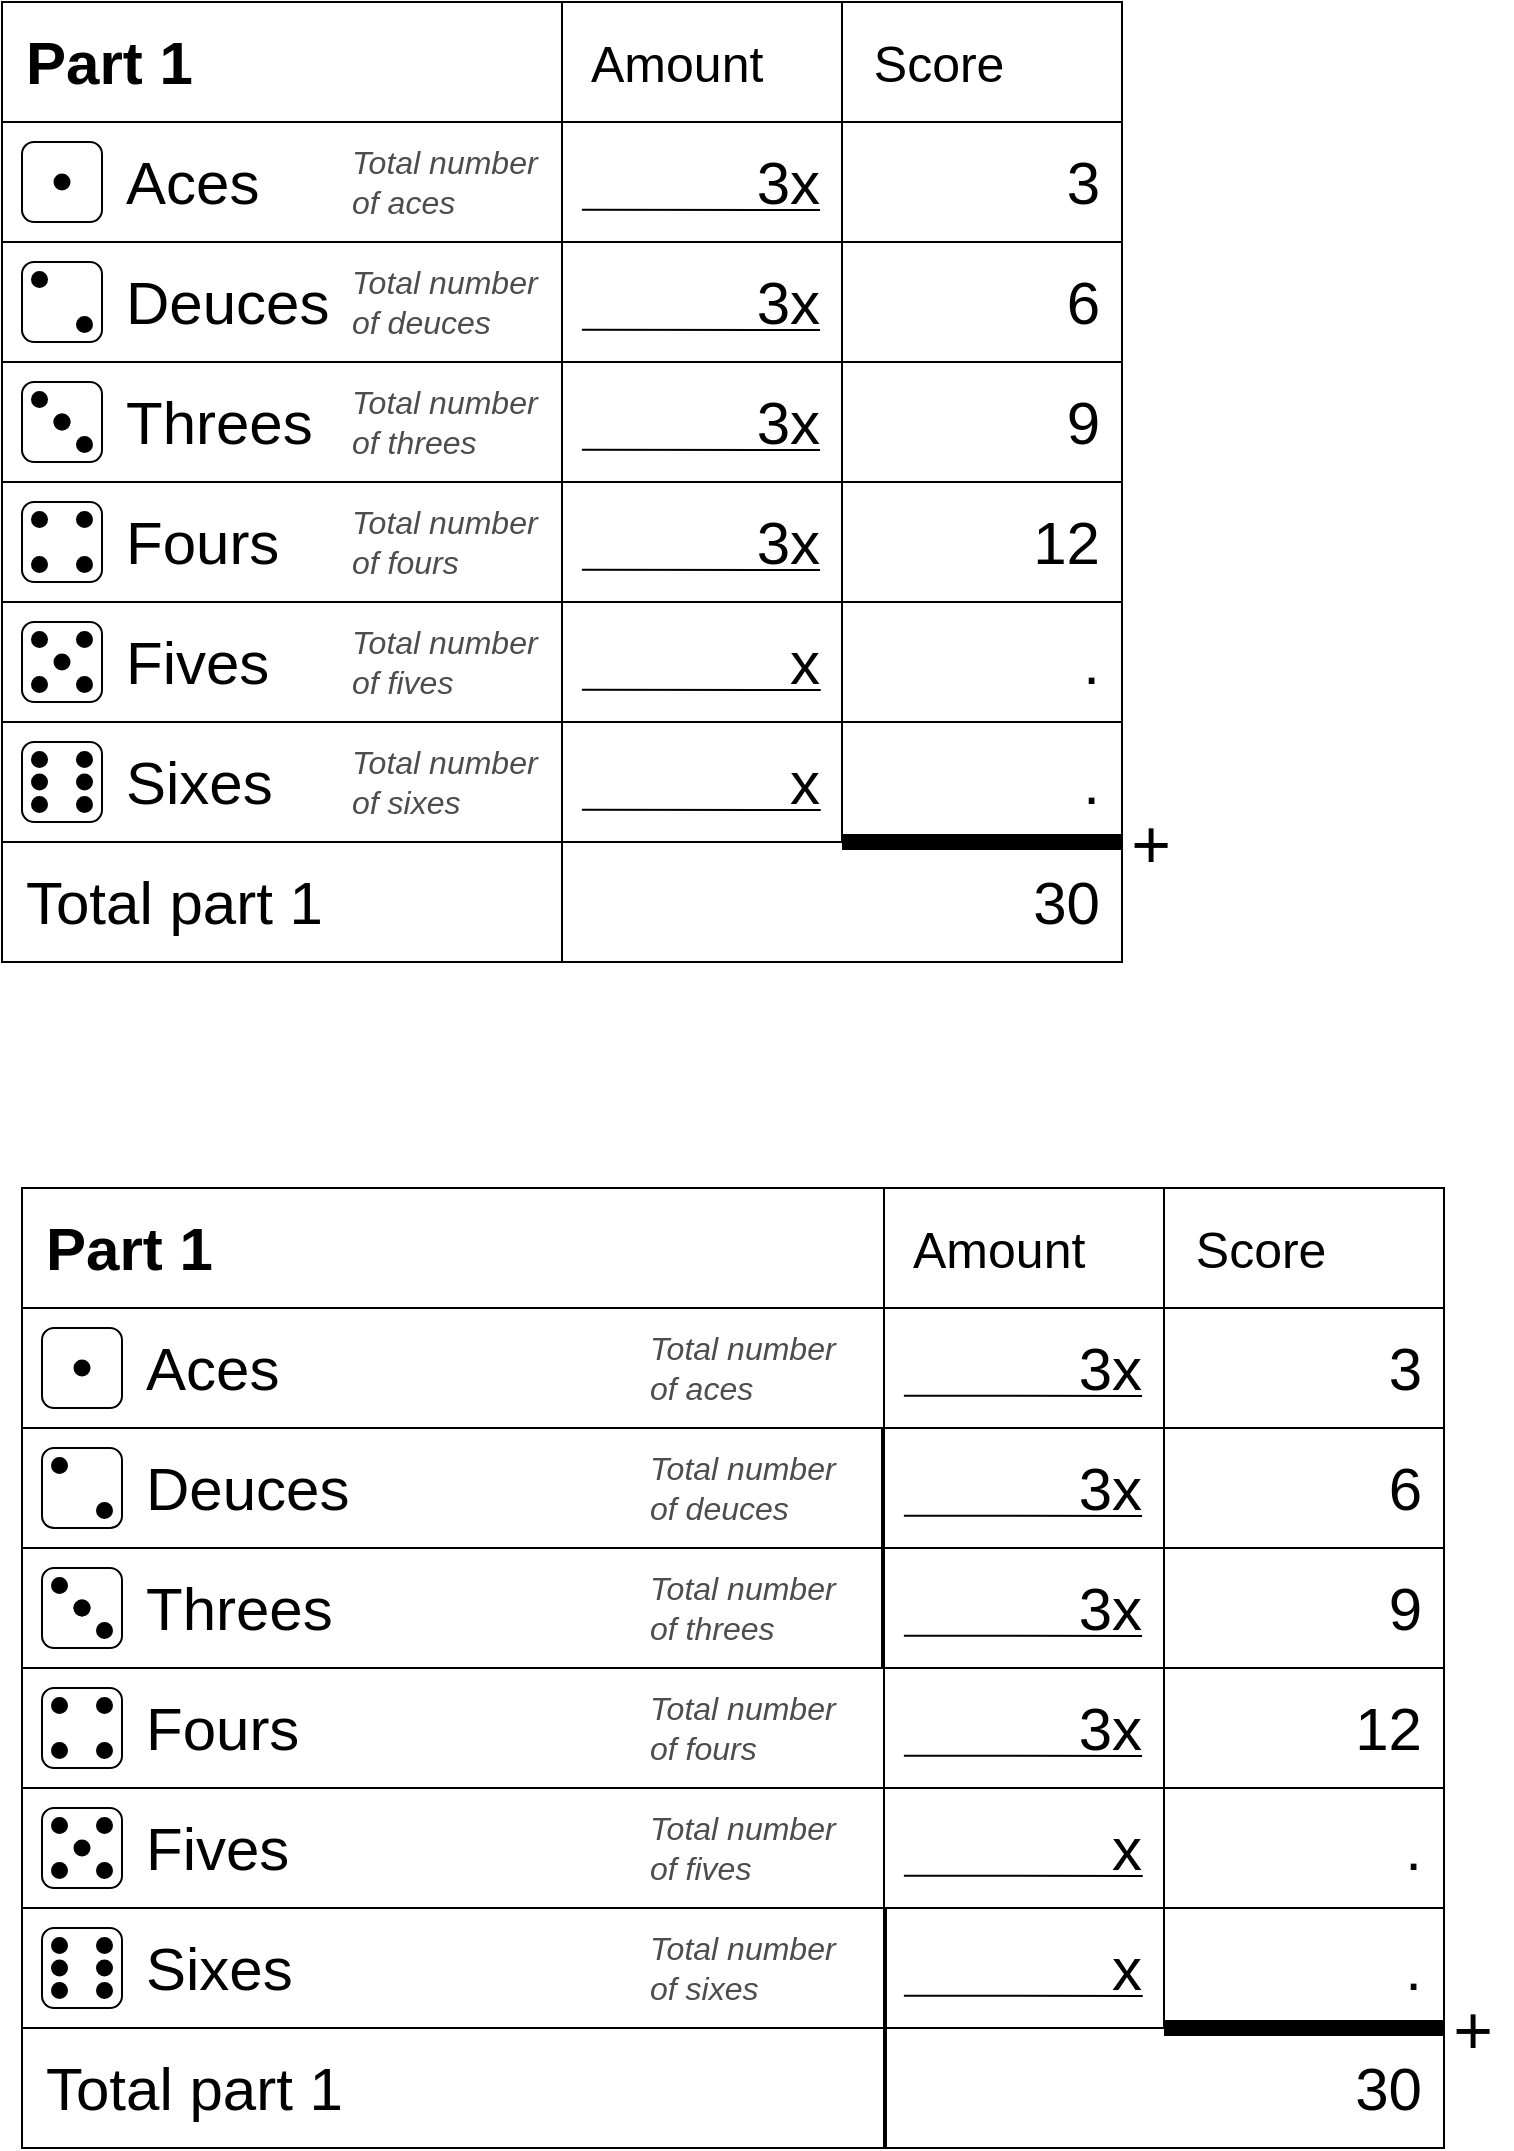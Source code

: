 <mxfile version="20.8.5" type="device"><diagram id="bilQr91QrLmU-Cz4pOQF" name="Page-1"><mxGraphModel dx="3467" dy="1727" grid="0" gridSize="10" guides="1" tooltips="1" connect="1" arrows="1" fold="1" page="1" pageScale="1" pageWidth="900" pageHeight="1600" math="0" shadow="0"><root><mxCell id="0"/><mxCell id="1" parent="0"/><mxCell id="NrC_FdAhGXIVb7dXt--p-180" value="" style="rounded=0;whiteSpace=wrap;html=1;strokeWidth=1;fontSize=25;fillColor=none;" vertex="1" parent="1"><mxGeometry x="56" y="701" width="431" height="60" as="geometry"/></mxCell><mxCell id="NrC_FdAhGXIVb7dXt--p-193" value="" style="rounded=0;whiteSpace=wrap;html=1;strokeWidth=1;fontSize=25;fillColor=none;" vertex="1" parent="1"><mxGeometry x="56" y="761" width="430" height="60" as="geometry"/></mxCell><mxCell id="NrC_FdAhGXIVb7dXt--p-201" value="" style="rounded=0;whiteSpace=wrap;html=1;strokeWidth=1;fontSize=25;fillColor=none;" vertex="1" parent="1"><mxGeometry x="56" y="821" width="430" height="60" as="geometry"/></mxCell><mxCell id="NrC_FdAhGXIVb7dXt--p-211" value="" style="rounded=0;whiteSpace=wrap;html=1;strokeWidth=1;fontSize=25;fillColor=none;" vertex="1" parent="1"><mxGeometry x="56" y="881" width="431" height="60" as="geometry"/></mxCell><mxCell id="NrC_FdAhGXIVb7dXt--p-229" value="" style="rounded=0;whiteSpace=wrap;html=1;strokeWidth=1;fontSize=25;fillColor=none;" vertex="1" parent="1"><mxGeometry x="56" y="941" width="431" height="60" as="geometry"/></mxCell><mxCell id="NrC_FdAhGXIVb7dXt--p-237" value="" style="rounded=0;whiteSpace=wrap;html=1;strokeWidth=1;fontSize=25;fillColor=none;" vertex="1" parent="1"><mxGeometry x="56" y="1001" width="432" height="60" as="geometry"/></mxCell><mxCell id="NrC_FdAhGXIVb7dXt--p-185" value="&lt;font color=&quot;#4d4d4d&quot; style=&quot;font-size: 16px;&quot;&gt;&lt;i style=&quot;&quot;&gt;Total number&lt;br&gt;of aces&lt;/i&gt;&lt;/font&gt;" style="text;html=1;align=left;verticalAlign=middle;resizable=0;points=[];autosize=1;strokeColor=none;fillColor=none;" vertex="1" parent="1"><mxGeometry x="368" y="706" width="120" height="50" as="geometry"/></mxCell><mxCell id="NrC_FdAhGXIVb7dXt--p-195" value="&lt;font color=&quot;#4d4d4d&quot; style=&quot;font-size: 16px;&quot;&gt;&lt;i style=&quot;&quot;&gt;Total number&lt;br&gt;of deuces&lt;/i&gt;&lt;/font&gt;" style="text;html=1;align=left;verticalAlign=middle;resizable=0;points=[];autosize=1;strokeColor=none;fillColor=none;" vertex="1" parent="1"><mxGeometry x="368" y="766" width="120" height="50" as="geometry"/></mxCell><mxCell id="NrC_FdAhGXIVb7dXt--p-205" value="&lt;font color=&quot;#4d4d4d&quot; style=&quot;font-size: 16px;&quot;&gt;&lt;i style=&quot;&quot;&gt;Total number&lt;br&gt;of threes&lt;/i&gt;&lt;/font&gt;" style="text;html=1;align=left;verticalAlign=middle;resizable=0;points=[];autosize=1;strokeColor=none;fillColor=none;" vertex="1" parent="1"><mxGeometry x="368" y="826" width="120" height="50" as="geometry"/></mxCell><mxCell id="NrC_FdAhGXIVb7dXt--p-223" value="&lt;font color=&quot;#4d4d4d&quot; style=&quot;font-size: 16px;&quot;&gt;&lt;i style=&quot;&quot;&gt;Total number&lt;br&gt;of fours&lt;/i&gt;&lt;/font&gt;" style="text;html=1;align=left;verticalAlign=middle;resizable=0;points=[];autosize=1;strokeColor=none;fillColor=none;" vertex="1" parent="1"><mxGeometry x="368" y="886" width="120" height="50" as="geometry"/></mxCell><mxCell id="NrC_FdAhGXIVb7dXt--p-231" value="&lt;font color=&quot;#4d4d4d&quot; style=&quot;font-size: 16px;&quot;&gt;&lt;i style=&quot;&quot;&gt;Total number&lt;br&gt;of fives&lt;/i&gt;&lt;/font&gt;" style="text;html=1;align=left;verticalAlign=middle;resizable=0;points=[];autosize=1;strokeColor=none;fillColor=none;" vertex="1" parent="1"><mxGeometry x="368" y="946" width="120" height="50" as="geometry"/></mxCell><mxCell id="NrC_FdAhGXIVb7dXt--p-249" value="&lt;font color=&quot;#4d4d4d&quot; style=&quot;font-size: 16px;&quot;&gt;&lt;i style=&quot;&quot;&gt;Total number&lt;br&gt;of sixes&lt;/i&gt;&lt;/font&gt;" style="text;html=1;align=left;verticalAlign=middle;resizable=0;points=[];autosize=1;strokeColor=none;fillColor=none;" vertex="1" parent="1"><mxGeometry x="368" y="1006" width="120" height="50" as="geometry"/></mxCell><mxCell id="NrC_FdAhGXIVb7dXt--p-105" value="&lt;font style=&quot;font-size: 30px;&quot;&gt;30&lt;/font&gt;" style="text;html=1;align=right;verticalAlign=middle;resizable=0;points=[];autosize=1;strokeColor=none;fillColor=none;" vertex="1" parent="1"><mxGeometry x="536" y="473" width="60" height="50" as="geometry"/></mxCell><mxCell id="NrC_FdAhGXIVb7dXt--p-103" value="" style="rounded=0;whiteSpace=wrap;html=1;strokeWidth=1;fontSize=25;fillColor=none;" vertex="1" parent="1"><mxGeometry x="326" y="468" width="280" height="60" as="geometry"/></mxCell><mxCell id="NrC_FdAhGXIVb7dXt--p-136" value="" style="group" vertex="1" connectable="0" parent="1"><mxGeometry x="56" y="358" width="40" height="40" as="geometry"/></mxCell><mxCell id="NrC_FdAhGXIVb7dXt--p-137" value="" style="rounded=1;whiteSpace=wrap;html=1;" vertex="1" parent="NrC_FdAhGXIVb7dXt--p-136"><mxGeometry width="40" height="40" as="geometry"/></mxCell><mxCell id="NrC_FdAhGXIVb7dXt--p-138" value="" style="ellipse;whiteSpace=wrap;html=1;fillColor=#000000;" vertex="1" parent="NrC_FdAhGXIVb7dXt--p-136"><mxGeometry x="5" y="5" width="7.5" height="7.5" as="geometry"/></mxCell><mxCell id="NrC_FdAhGXIVb7dXt--p-139" value="" style="ellipse;whiteSpace=wrap;html=1;fillColor=#000000;" vertex="1" parent="NrC_FdAhGXIVb7dXt--p-136"><mxGeometry x="27.5" y="27.5" width="7.5" height="7.5" as="geometry"/></mxCell><mxCell id="NrC_FdAhGXIVb7dXt--p-140" value="" style="group" vertex="1" connectable="0" parent="NrC_FdAhGXIVb7dXt--p-136"><mxGeometry x="5" y="5" width="30" height="30" as="geometry"/></mxCell><mxCell id="NrC_FdAhGXIVb7dXt--p-141" value="" style="ellipse;whiteSpace=wrap;html=1;fillColor=#000000;" vertex="1" parent="NrC_FdAhGXIVb7dXt--p-140"><mxGeometry x="11.25" y="11.25" width="7.5" height="7.5" as="geometry"/></mxCell><mxCell id="NrC_FdAhGXIVb7dXt--p-142" value="" style="group;rotation=90;" vertex="1" connectable="0" parent="NrC_FdAhGXIVb7dXt--p-140"><mxGeometry width="30" height="30" as="geometry"/></mxCell><mxCell id="NrC_FdAhGXIVb7dXt--p-143" value="" style="ellipse;whiteSpace=wrap;html=1;fillColor=#000000;rotation=90;" vertex="1" parent="NrC_FdAhGXIVb7dXt--p-142"><mxGeometry x="22.5" width="7.5" height="7.5" as="geometry"/></mxCell><mxCell id="NrC_FdAhGXIVb7dXt--p-144" value="" style="ellipse;whiteSpace=wrap;html=1;fillColor=#000000;rotation=90;" vertex="1" parent="NrC_FdAhGXIVb7dXt--p-142"><mxGeometry y="22.5" width="7.5" height="7.5" as="geometry"/></mxCell><mxCell id="NrC_FdAhGXIVb7dXt--p-114" value="" style="group" vertex="1" connectable="0" parent="1"><mxGeometry x="56" y="238" width="40" height="40" as="geometry"/></mxCell><mxCell id="NrC_FdAhGXIVb7dXt--p-115" value="" style="rounded=1;whiteSpace=wrap;html=1;" vertex="1" parent="NrC_FdAhGXIVb7dXt--p-114"><mxGeometry width="40" height="40" as="geometry"/></mxCell><mxCell id="NrC_FdAhGXIVb7dXt--p-116" value="" style="ellipse;whiteSpace=wrap;html=1;fillColor=#000000;" vertex="1" parent="NrC_FdAhGXIVb7dXt--p-114"><mxGeometry x="16.25" y="16.25" width="7.5" height="7.5" as="geometry"/></mxCell><mxCell id="NrC_FdAhGXIVb7dXt--p-117" value="" style="ellipse;whiteSpace=wrap;html=1;fillColor=#000000;" vertex="1" parent="NrC_FdAhGXIVb7dXt--p-114"><mxGeometry x="5" y="5" width="7.5" height="7.5" as="geometry"/></mxCell><mxCell id="NrC_FdAhGXIVb7dXt--p-118" value="" style="ellipse;whiteSpace=wrap;html=1;fillColor=#000000;" vertex="1" parent="NrC_FdAhGXIVb7dXt--p-114"><mxGeometry x="27.5" y="27.5" width="7.5" height="7.5" as="geometry"/></mxCell><mxCell id="NrC_FdAhGXIVb7dXt--p-109" value="" style="group" vertex="1" connectable="0" parent="1"><mxGeometry x="56" y="178" width="40" height="40" as="geometry"/></mxCell><mxCell id="NrC_FdAhGXIVb7dXt--p-110" value="" style="rounded=1;whiteSpace=wrap;html=1;" vertex="1" parent="NrC_FdAhGXIVb7dXt--p-109"><mxGeometry width="40" height="40" as="geometry"/></mxCell><mxCell id="NrC_FdAhGXIVb7dXt--p-111" value="" style="ellipse;whiteSpace=wrap;html=1;fillColor=#000000;" vertex="1" parent="NrC_FdAhGXIVb7dXt--p-109"><mxGeometry x="5" y="5" width="7.5" height="7.5" as="geometry"/></mxCell><mxCell id="NrC_FdAhGXIVb7dXt--p-112" value="" style="ellipse;whiteSpace=wrap;html=1;fillColor=#000000;" vertex="1" parent="NrC_FdAhGXIVb7dXt--p-109"><mxGeometry x="27.5" y="27.5" width="7.5" height="7.5" as="geometry"/></mxCell><mxCell id="3JYLl49Zp33H91tTvkT3-100" value="" style="endArrow=none;html=1;rounded=0;fontSize=34;exitX=0.5;exitY=0;exitDx=0;exitDy=0;strokeWidth=8;entryX=1;entryY=1;entryDx=0;entryDy=0;" parent="1" source="NrC_FdAhGXIVb7dXt--p-103" edge="1" target="NrC_FdAhGXIVb7dXt--p-92"><mxGeometry width="50" height="50" relative="1" as="geometry"><mxPoint x="498" y="456.89" as="sourcePoint"/><mxPoint x="605" y="474" as="targetPoint"/></mxGeometry></mxCell><mxCell id="3JYLl49Zp33H91tTvkT3-101" value="&lt;font style=&quot;font-size: 34px;&quot;&gt;+&lt;/font&gt;" style="text;html=1;align=center;verticalAlign=middle;resizable=0;points=[];autosize=1;strokeColor=none;fillColor=none;strokeWidth=5;" parent="1" vertex="1"><mxGeometry x="600" y="444" width="40" height="50" as="geometry"/></mxCell><mxCell id="NrC_FdAhGXIVb7dXt--p-1" value="" style="rounded=0;whiteSpace=wrap;html=1;strokeWidth=1;fontSize=25;fillColor=none;" vertex="1" parent="1"><mxGeometry x="46" y="48" width="280" height="60" as="geometry"/></mxCell><mxCell id="NrC_FdAhGXIVb7dXt--p-2" value="&lt;font style=&quot;font-size: 30px;&quot;&gt;&lt;b&gt;Part 1&lt;/b&gt;&lt;/font&gt;" style="text;html=1;align=left;verticalAlign=middle;resizable=0;points=[];autosize=1;strokeColor=none;fillColor=none;" vertex="1" parent="1"><mxGeometry x="56" y="53" width="110" height="50" as="geometry"/></mxCell><mxCell id="NrC_FdAhGXIVb7dXt--p-3" value="" style="rounded=0;whiteSpace=wrap;html=1;strokeWidth=1;fontSize=25;fillColor=none;" vertex="1" parent="1"><mxGeometry x="46" y="108" width="280" height="60" as="geometry"/></mxCell><mxCell id="NrC_FdAhGXIVb7dXt--p-4" value="&lt;font style=&quot;font-size: 30px;&quot;&gt;Aces&lt;/font&gt;" style="text;html=1;align=left;verticalAlign=middle;resizable=0;points=[];autosize=1;strokeColor=none;fillColor=none;" vertex="1" parent="1"><mxGeometry x="106" y="113" width="90" height="50" as="geometry"/></mxCell><mxCell id="NrC_FdAhGXIVb7dXt--p-6" value="" style="group" vertex="1" connectable="0" parent="1"><mxGeometry x="56" y="118" width="40" height="40" as="geometry"/></mxCell><mxCell id="NrC_FdAhGXIVb7dXt--p-7" value="" style="rounded=1;whiteSpace=wrap;html=1;" vertex="1" parent="NrC_FdAhGXIVb7dXt--p-6"><mxGeometry width="40" height="40" as="geometry"/></mxCell><mxCell id="NrC_FdAhGXIVb7dXt--p-8" value="" style="ellipse;whiteSpace=wrap;html=1;fillColor=#000000;" vertex="1" parent="NrC_FdAhGXIVb7dXt--p-6"><mxGeometry x="16.25" y="16.25" width="7.5" height="7.5" as="geometry"/></mxCell><mxCell id="NrC_FdAhGXIVb7dXt--p-9" value="&lt;font color=&quot;#4d4d4d&quot; style=&quot;font-size: 16px;&quot;&gt;&lt;i style=&quot;&quot;&gt;Total number&lt;br&gt;of aces&lt;/i&gt;&lt;/font&gt;" style="text;html=1;align=left;verticalAlign=middle;resizable=0;points=[];autosize=1;strokeColor=none;fillColor=none;" vertex="1" parent="1"><mxGeometry x="219" y="113" width="120" height="50" as="geometry"/></mxCell><mxCell id="NrC_FdAhGXIVb7dXt--p-10" value="&amp;nbsp; Amount" style="rounded=0;whiteSpace=wrap;html=1;strokeWidth=1;fontSize=25;fillColor=none;align=left;" vertex="1" parent="1"><mxGeometry x="326" y="48" width="140" height="60" as="geometry"/></mxCell><mxCell id="NrC_FdAhGXIVb7dXt--p-11" value="&amp;nbsp; Score" style="rounded=0;whiteSpace=wrap;html=1;strokeWidth=1;fontSize=25;fillColor=none;align=left;" vertex="1" parent="1"><mxGeometry x="466" y="48" width="140" height="60" as="geometry"/></mxCell><mxCell id="NrC_FdAhGXIVb7dXt--p-12" value="" style="rounded=0;whiteSpace=wrap;html=1;strokeWidth=1;fontSize=25;fillColor=none;" vertex="1" parent="1"><mxGeometry x="326" y="108" width="140" height="60" as="geometry"/></mxCell><mxCell id="NrC_FdAhGXIVb7dXt--p-13" value="" style="rounded=0;whiteSpace=wrap;html=1;strokeWidth=1;fontSize=25;fillColor=none;" vertex="1" parent="1"><mxGeometry x="466" y="108" width="140" height="60" as="geometry"/></mxCell><mxCell id="NrC_FdAhGXIVb7dXt--p-14" value="&lt;font style=&quot;font-size: 30px;&quot;&gt;3x&lt;/font&gt;" style="text;html=1;align=right;verticalAlign=middle;resizable=0;points=[];autosize=1;strokeColor=none;fillColor=none;" vertex="1" parent="1"><mxGeometry x="396" y="113" width="60" height="50" as="geometry"/></mxCell><mxCell id="NrC_FdAhGXIVb7dXt--p-15" value="&lt;font style=&quot;font-size: 30px;&quot;&gt;3&lt;/font&gt;" style="text;html=1;align=right;verticalAlign=middle;resizable=0;points=[];autosize=1;strokeColor=none;fillColor=none;" vertex="1" parent="1"><mxGeometry x="556" y="113" width="40" height="50" as="geometry"/></mxCell><mxCell id="NrC_FdAhGXIVb7dXt--p-16" value="" style="endArrow=none;html=1;rounded=0;strokeWidth=1;fontSize=18;entryX=0.984;entryY=0.779;entryDx=0;entryDy=0;entryPerimeter=0;exitX=0.071;exitY=0.732;exitDx=0;exitDy=0;exitPerimeter=0;" edge="1" parent="1" source="NrC_FdAhGXIVb7dXt--p-12" target="NrC_FdAhGXIVb7dXt--p-14"><mxGeometry width="50" height="50" relative="1" as="geometry"><mxPoint x="336" y="288" as="sourcePoint"/><mxPoint x="386" y="238" as="targetPoint"/></mxGeometry></mxCell><mxCell id="NrC_FdAhGXIVb7dXt--p-17" value="" style="rounded=0;whiteSpace=wrap;html=1;strokeWidth=1;fontSize=25;fillColor=none;" vertex="1" parent="1"><mxGeometry x="46" y="168" width="280" height="60" as="geometry"/></mxCell><mxCell id="NrC_FdAhGXIVb7dXt--p-18" value="&lt;font style=&quot;font-size: 30px;&quot;&gt;Deuces&lt;/font&gt;" style="text;html=1;align=left;verticalAlign=middle;resizable=0;points=[];autosize=1;strokeColor=none;fillColor=none;" vertex="1" parent="1"><mxGeometry x="106" y="173" width="130" height="50" as="geometry"/></mxCell><mxCell id="NrC_FdAhGXIVb7dXt--p-22" value="&lt;font color=&quot;#4d4d4d&quot; style=&quot;font-size: 16px;&quot;&gt;&lt;i style=&quot;&quot;&gt;Total number&lt;br&gt;of deuces&lt;/i&gt;&lt;/font&gt;" style="text;html=1;align=left;verticalAlign=middle;resizable=0;points=[];autosize=1;strokeColor=none;fillColor=none;" vertex="1" parent="1"><mxGeometry x="219" y="173" width="120" height="50" as="geometry"/></mxCell><mxCell id="NrC_FdAhGXIVb7dXt--p-23" value="" style="rounded=0;whiteSpace=wrap;html=1;strokeWidth=1;fontSize=25;fillColor=none;" vertex="1" parent="1"><mxGeometry x="326" y="168" width="140" height="60" as="geometry"/></mxCell><mxCell id="NrC_FdAhGXIVb7dXt--p-24" value="" style="rounded=0;whiteSpace=wrap;html=1;strokeWidth=1;fontSize=25;fillColor=none;" vertex="1" parent="1"><mxGeometry x="466" y="168" width="140" height="60" as="geometry"/></mxCell><mxCell id="NrC_FdAhGXIVb7dXt--p-25" value="&lt;font style=&quot;font-size: 30px;&quot;&gt;3x&lt;/font&gt;" style="text;html=1;align=right;verticalAlign=middle;resizable=0;points=[];autosize=1;strokeColor=none;fillColor=none;" vertex="1" parent="1"><mxGeometry x="396" y="173" width="60" height="50" as="geometry"/></mxCell><mxCell id="NrC_FdAhGXIVb7dXt--p-26" value="&lt;font style=&quot;font-size: 30px;&quot;&gt;6&lt;/font&gt;" style="text;html=1;align=right;verticalAlign=middle;resizable=0;points=[];autosize=1;strokeColor=none;fillColor=none;" vertex="1" parent="1"><mxGeometry x="556" y="173" width="40" height="50" as="geometry"/></mxCell><mxCell id="NrC_FdAhGXIVb7dXt--p-27" value="" style="endArrow=none;html=1;rounded=0;strokeWidth=1;fontSize=18;entryX=0.984;entryY=0.779;entryDx=0;entryDy=0;entryPerimeter=0;exitX=0.071;exitY=0.732;exitDx=0;exitDy=0;exitPerimeter=0;" edge="1" parent="1" source="NrC_FdAhGXIVb7dXt--p-23" target="NrC_FdAhGXIVb7dXt--p-25"><mxGeometry width="50" height="50" relative="1" as="geometry"><mxPoint x="336" y="348" as="sourcePoint"/><mxPoint x="386" y="298" as="targetPoint"/></mxGeometry></mxCell><mxCell id="NrC_FdAhGXIVb7dXt--p-40" value="" style="rounded=0;whiteSpace=wrap;html=1;strokeWidth=1;fontSize=25;fillColor=none;" vertex="1" parent="1"><mxGeometry x="46" y="228" width="280" height="60" as="geometry"/></mxCell><mxCell id="NrC_FdAhGXIVb7dXt--p-41" value="&lt;font style=&quot;font-size: 30px;&quot;&gt;Threes&lt;/font&gt;" style="text;html=1;align=left;verticalAlign=middle;resizable=0;points=[];autosize=1;strokeColor=none;fillColor=none;" vertex="1" parent="1"><mxGeometry x="106" y="233" width="120" height="50" as="geometry"/></mxCell><mxCell id="NrC_FdAhGXIVb7dXt--p-42" value="" style="group" vertex="1" connectable="0" parent="1"><mxGeometry x="56" y="238" width="40" height="40" as="geometry"/></mxCell><mxCell id="NrC_FdAhGXIVb7dXt--p-44" value="" style="ellipse;whiteSpace=wrap;html=1;fillColor=#000000;" vertex="1" parent="NrC_FdAhGXIVb7dXt--p-42"><mxGeometry x="16.25" y="16.25" width="7.5" height="7.5" as="geometry"/></mxCell><mxCell id="NrC_FdAhGXIVb7dXt--p-45" value="&lt;font color=&quot;#4d4d4d&quot; style=&quot;font-size: 16px;&quot;&gt;&lt;i style=&quot;&quot;&gt;Total number&lt;br&gt;of threes&lt;/i&gt;&lt;/font&gt;" style="text;html=1;align=left;verticalAlign=middle;resizable=0;points=[];autosize=1;strokeColor=none;fillColor=none;" vertex="1" parent="1"><mxGeometry x="219" y="233" width="120" height="50" as="geometry"/></mxCell><mxCell id="NrC_FdAhGXIVb7dXt--p-46" value="" style="rounded=0;whiteSpace=wrap;html=1;strokeWidth=1;fontSize=25;fillColor=none;" vertex="1" parent="1"><mxGeometry x="326" y="228" width="140" height="60" as="geometry"/></mxCell><mxCell id="NrC_FdAhGXIVb7dXt--p-47" value="" style="rounded=0;whiteSpace=wrap;html=1;strokeWidth=1;fontSize=25;fillColor=none;" vertex="1" parent="1"><mxGeometry x="466" y="228" width="140" height="60" as="geometry"/></mxCell><mxCell id="NrC_FdAhGXIVb7dXt--p-48" value="&lt;font style=&quot;font-size: 30px;&quot;&gt;3x&lt;/font&gt;" style="text;html=1;align=right;verticalAlign=middle;resizable=0;points=[];autosize=1;strokeColor=none;fillColor=none;" vertex="1" parent="1"><mxGeometry x="396" y="233" width="60" height="50" as="geometry"/></mxCell><mxCell id="NrC_FdAhGXIVb7dXt--p-49" value="&lt;font style=&quot;font-size: 30px;&quot;&gt;9&lt;/font&gt;" style="text;html=1;align=right;verticalAlign=middle;resizable=0;points=[];autosize=1;strokeColor=none;fillColor=none;" vertex="1" parent="1"><mxGeometry x="556" y="233" width="40" height="50" as="geometry"/></mxCell><mxCell id="NrC_FdAhGXIVb7dXt--p-50" value="" style="endArrow=none;html=1;rounded=0;strokeWidth=1;fontSize=18;entryX=0.984;entryY=0.779;entryDx=0;entryDy=0;entryPerimeter=0;exitX=0.071;exitY=0.732;exitDx=0;exitDy=0;exitPerimeter=0;" edge="1" parent="1" source="NrC_FdAhGXIVb7dXt--p-46" target="NrC_FdAhGXIVb7dXt--p-48"><mxGeometry width="50" height="50" relative="1" as="geometry"><mxPoint x="336" y="408" as="sourcePoint"/><mxPoint x="386" y="358" as="targetPoint"/></mxGeometry></mxCell><mxCell id="NrC_FdAhGXIVb7dXt--p-63" value="" style="rounded=0;whiteSpace=wrap;html=1;strokeWidth=1;fontSize=25;fillColor=none;" vertex="1" parent="1"><mxGeometry x="46" y="288" width="280" height="60" as="geometry"/></mxCell><mxCell id="NrC_FdAhGXIVb7dXt--p-64" value="&lt;font style=&quot;font-size: 30px;&quot;&gt;Fours&lt;/font&gt;" style="text;html=1;align=left;verticalAlign=middle;resizable=0;points=[];autosize=1;strokeColor=none;fillColor=none;" vertex="1" parent="1"><mxGeometry x="106" y="293" width="100" height="50" as="geometry"/></mxCell><mxCell id="NrC_FdAhGXIVb7dXt--p-65" value="" style="group" vertex="1" connectable="0" parent="1"><mxGeometry x="56" y="298" width="40" height="40" as="geometry"/></mxCell><mxCell id="NrC_FdAhGXIVb7dXt--p-66" value="" style="rounded=1;whiteSpace=wrap;html=1;" vertex="1" parent="NrC_FdAhGXIVb7dXt--p-65"><mxGeometry width="40" height="40" as="geometry"/></mxCell><mxCell id="NrC_FdAhGXIVb7dXt--p-123" value="" style="group" vertex="1" connectable="0" parent="NrC_FdAhGXIVb7dXt--p-65"><mxGeometry width="40" height="40" as="geometry"/></mxCell><mxCell id="NrC_FdAhGXIVb7dXt--p-125" value="" style="group" vertex="1" connectable="0" parent="NrC_FdAhGXIVb7dXt--p-123"><mxGeometry x="5" y="5" width="30" height="30" as="geometry"/></mxCell><mxCell id="NrC_FdAhGXIVb7dXt--p-126" value="" style="ellipse;whiteSpace=wrap;html=1;fillColor=#000000;" vertex="1" parent="NrC_FdAhGXIVb7dXt--p-125"><mxGeometry x="22.5" y="22.5" width="7.5" height="7.5" as="geometry"/></mxCell><mxCell id="NrC_FdAhGXIVb7dXt--p-127" value="" style="group" vertex="1" connectable="0" parent="NrC_FdAhGXIVb7dXt--p-125"><mxGeometry width="30" height="30" as="geometry"/></mxCell><mxCell id="NrC_FdAhGXIVb7dXt--p-128" value="" style="ellipse;whiteSpace=wrap;html=1;fillColor=#000000;fontStyle=4" vertex="1" parent="NrC_FdAhGXIVb7dXt--p-127"><mxGeometry width="7.5" height="7.5" as="geometry"/></mxCell><mxCell id="NrC_FdAhGXIVb7dXt--p-129" value="" style="group;rotation=90;fontStyle=4" vertex="1" connectable="0" parent="NrC_FdAhGXIVb7dXt--p-127"><mxGeometry width="30" height="30" as="geometry"/></mxCell><mxCell id="NrC_FdAhGXIVb7dXt--p-130" value="" style="ellipse;whiteSpace=wrap;html=1;fillColor=#000000;rotation=90;" vertex="1" parent="NrC_FdAhGXIVb7dXt--p-129"><mxGeometry x="22.5" width="7.5" height="7.5" as="geometry"/></mxCell><mxCell id="NrC_FdAhGXIVb7dXt--p-131" value="" style="ellipse;whiteSpace=wrap;html=1;fillColor=#000000;rotation=90;" vertex="1" parent="NrC_FdAhGXIVb7dXt--p-129"><mxGeometry y="22.5" width="7.5" height="7.5" as="geometry"/></mxCell><mxCell id="NrC_FdAhGXIVb7dXt--p-68" value="&lt;font color=&quot;#4d4d4d&quot; style=&quot;font-size: 16px;&quot;&gt;&lt;i style=&quot;&quot;&gt;Total number&lt;br&gt;of fours&lt;/i&gt;&lt;/font&gt;" style="text;html=1;align=left;verticalAlign=middle;resizable=0;points=[];autosize=1;strokeColor=none;fillColor=none;" vertex="1" parent="1"><mxGeometry x="219" y="293" width="120" height="50" as="geometry"/></mxCell><mxCell id="NrC_FdAhGXIVb7dXt--p-69" value="" style="rounded=0;whiteSpace=wrap;html=1;strokeWidth=1;fontSize=25;fillColor=none;" vertex="1" parent="1"><mxGeometry x="326" y="288" width="140" height="60" as="geometry"/></mxCell><mxCell id="NrC_FdAhGXIVb7dXt--p-70" value="" style="rounded=0;whiteSpace=wrap;html=1;strokeWidth=1;fontSize=25;fillColor=none;" vertex="1" parent="1"><mxGeometry x="466" y="288" width="140" height="60" as="geometry"/></mxCell><mxCell id="NrC_FdAhGXIVb7dXt--p-71" value="&lt;font style=&quot;font-size: 30px;&quot;&gt;3x&lt;/font&gt;" style="text;html=1;align=right;verticalAlign=middle;resizable=0;points=[];autosize=1;strokeColor=none;fillColor=none;" vertex="1" parent="1"><mxGeometry x="396" y="293" width="60" height="50" as="geometry"/></mxCell><mxCell id="NrC_FdAhGXIVb7dXt--p-72" value="&lt;font style=&quot;font-size: 30px;&quot;&gt;12&lt;/font&gt;" style="text;html=1;align=right;verticalAlign=middle;resizable=0;points=[];autosize=1;strokeColor=none;fillColor=none;" vertex="1" parent="1"><mxGeometry x="536" y="293" width="60" height="50" as="geometry"/></mxCell><mxCell id="NrC_FdAhGXIVb7dXt--p-73" value="" style="endArrow=none;html=1;rounded=0;strokeWidth=1;fontSize=18;entryX=0.984;entryY=0.779;entryDx=0;entryDy=0;entryPerimeter=0;exitX=0.071;exitY=0.732;exitDx=0;exitDy=0;exitPerimeter=0;" edge="1" parent="1" source="NrC_FdAhGXIVb7dXt--p-69" target="NrC_FdAhGXIVb7dXt--p-71"><mxGeometry width="50" height="50" relative="1" as="geometry"><mxPoint x="336" y="468" as="sourcePoint"/><mxPoint x="386" y="418" as="targetPoint"/></mxGeometry></mxCell><mxCell id="NrC_FdAhGXIVb7dXt--p-74" value="" style="rounded=0;whiteSpace=wrap;html=1;strokeWidth=1;fontSize=25;fillColor=none;" vertex="1" parent="1"><mxGeometry x="46" y="348" width="280" height="60" as="geometry"/></mxCell><mxCell id="NrC_FdAhGXIVb7dXt--p-75" value="&lt;font style=&quot;font-size: 30px;&quot;&gt;Fives&lt;/font&gt;" style="text;html=1;align=left;verticalAlign=middle;resizable=0;points=[];autosize=1;strokeColor=none;fillColor=none;" vertex="1" parent="1"><mxGeometry x="106" y="353" width="100" height="50" as="geometry"/></mxCell><mxCell id="NrC_FdAhGXIVb7dXt--p-79" value="&lt;font color=&quot;#4d4d4d&quot; style=&quot;font-size: 16px;&quot;&gt;&lt;i style=&quot;&quot;&gt;Total number&lt;br&gt;of fives&lt;/i&gt;&lt;/font&gt;" style="text;html=1;align=left;verticalAlign=middle;resizable=0;points=[];autosize=1;strokeColor=none;fillColor=none;" vertex="1" parent="1"><mxGeometry x="219" y="353" width="120" height="50" as="geometry"/></mxCell><mxCell id="NrC_FdAhGXIVb7dXt--p-80" value="" style="rounded=0;whiteSpace=wrap;html=1;strokeWidth=1;fontSize=25;fillColor=none;" vertex="1" parent="1"><mxGeometry x="326" y="348" width="140" height="60" as="geometry"/></mxCell><mxCell id="NrC_FdAhGXIVb7dXt--p-81" value="" style="rounded=0;whiteSpace=wrap;html=1;strokeWidth=1;fontSize=25;fillColor=none;" vertex="1" parent="1"><mxGeometry x="466" y="348" width="140" height="60" as="geometry"/></mxCell><mxCell id="NrC_FdAhGXIVb7dXt--p-82" value="&lt;font style=&quot;font-size: 30px;&quot;&gt;x&lt;/font&gt;" style="text;html=1;align=right;verticalAlign=middle;resizable=0;points=[];autosize=1;strokeColor=none;fillColor=none;" vertex="1" parent="1"><mxGeometry x="416" y="353" width="40" height="50" as="geometry"/></mxCell><mxCell id="NrC_FdAhGXIVb7dXt--p-83" value="&lt;font style=&quot;font-size: 30px;&quot;&gt;.&lt;/font&gt;" style="text;html=1;align=right;verticalAlign=middle;resizable=0;points=[];autosize=1;strokeColor=none;fillColor=none;" vertex="1" parent="1"><mxGeometry x="566" y="353" width="30" height="50" as="geometry"/></mxCell><mxCell id="NrC_FdAhGXIVb7dXt--p-84" value="" style="endArrow=none;html=1;rounded=0;strokeWidth=1;fontSize=18;entryX=0.984;entryY=0.779;entryDx=0;entryDy=0;entryPerimeter=0;exitX=0.071;exitY=0.732;exitDx=0;exitDy=0;exitPerimeter=0;" edge="1" parent="1" source="NrC_FdAhGXIVb7dXt--p-80" target="NrC_FdAhGXIVb7dXt--p-82"><mxGeometry width="50" height="50" relative="1" as="geometry"><mxPoint x="336" y="528" as="sourcePoint"/><mxPoint x="386" y="478" as="targetPoint"/></mxGeometry></mxCell><mxCell id="NrC_FdAhGXIVb7dXt--p-85" value="" style="rounded=0;whiteSpace=wrap;html=1;strokeWidth=1;fontSize=25;fillColor=none;" vertex="1" parent="1"><mxGeometry x="46" y="408" width="280" height="60" as="geometry"/></mxCell><mxCell id="NrC_FdAhGXIVb7dXt--p-86" value="&lt;font style=&quot;font-size: 30px;&quot;&gt;Sixes&lt;/font&gt;" style="text;html=1;align=left;verticalAlign=middle;resizable=0;points=[];autosize=1;strokeColor=none;fillColor=none;" vertex="1" parent="1"><mxGeometry x="106" y="413" width="100" height="50" as="geometry"/></mxCell><mxCell id="NrC_FdAhGXIVb7dXt--p-87" value="" style="group" vertex="1" connectable="0" parent="1"><mxGeometry x="56" y="418" width="80" height="80" as="geometry"/></mxCell><mxCell id="NrC_FdAhGXIVb7dXt--p-146" value="" style="group" vertex="1" connectable="0" parent="NrC_FdAhGXIVb7dXt--p-87"><mxGeometry width="40" height="40" as="geometry"/></mxCell><mxCell id="NrC_FdAhGXIVb7dXt--p-147" value="" style="rounded=1;whiteSpace=wrap;html=1;" vertex="1" parent="NrC_FdAhGXIVb7dXt--p-146"><mxGeometry width="40" height="40" as="geometry"/></mxCell><mxCell id="NrC_FdAhGXIVb7dXt--p-148" value="" style="ellipse;whiteSpace=wrap;html=1;fillColor=#000000;" vertex="1" parent="NrC_FdAhGXIVb7dXt--p-146"><mxGeometry x="5" y="5" width="7.5" height="7.5" as="geometry"/></mxCell><mxCell id="NrC_FdAhGXIVb7dXt--p-149" value="" style="ellipse;whiteSpace=wrap;html=1;fillColor=#000000;" vertex="1" parent="NrC_FdAhGXIVb7dXt--p-146"><mxGeometry x="27.5" y="27.5" width="7.5" height="7.5" as="geometry"/></mxCell><mxCell id="NrC_FdAhGXIVb7dXt--p-150" value="" style="group;rotation=90;" vertex="1" connectable="0" parent="NrC_FdAhGXIVb7dXt--p-146"><mxGeometry x="5" y="5" width="30" height="30" as="geometry"/></mxCell><mxCell id="NrC_FdAhGXIVb7dXt--p-151" value="" style="ellipse;whiteSpace=wrap;html=1;fillColor=#000000;rotation=90;" vertex="1" parent="NrC_FdAhGXIVb7dXt--p-150"><mxGeometry x="22.5" width="7.5" height="7.5" as="geometry"/></mxCell><mxCell id="NrC_FdAhGXIVb7dXt--p-152" value="" style="ellipse;whiteSpace=wrap;html=1;fillColor=#000000;rotation=90;" vertex="1" parent="NrC_FdAhGXIVb7dXt--p-150"><mxGeometry y="22.5" width="7.5" height="7.5" as="geometry"/></mxCell><mxCell id="NrC_FdAhGXIVb7dXt--p-153" value="" style="ellipse;whiteSpace=wrap;html=1;fillColor=#000000;" vertex="1" parent="NrC_FdAhGXIVb7dXt--p-150"><mxGeometry x="22.5" y="11.25" width="7.5" height="7.5" as="geometry"/></mxCell><mxCell id="NrC_FdAhGXIVb7dXt--p-154" value="" style="ellipse;whiteSpace=wrap;html=1;fillColor=#000000;" vertex="1" parent="NrC_FdAhGXIVb7dXt--p-150"><mxGeometry y="11.25" width="7.5" height="7.5" as="geometry"/></mxCell><mxCell id="NrC_FdAhGXIVb7dXt--p-90" value="&lt;font color=&quot;#4d4d4d&quot; style=&quot;font-size: 16px;&quot;&gt;&lt;i style=&quot;&quot;&gt;Total number&lt;br&gt;of sixes&lt;/i&gt;&lt;/font&gt;" style="text;html=1;align=left;verticalAlign=middle;resizable=0;points=[];autosize=1;strokeColor=none;fillColor=none;" vertex="1" parent="1"><mxGeometry x="219" y="413" width="120" height="50" as="geometry"/></mxCell><mxCell id="NrC_FdAhGXIVb7dXt--p-91" value="" style="rounded=0;whiteSpace=wrap;html=1;strokeWidth=1;fontSize=25;fillColor=none;" vertex="1" parent="1"><mxGeometry x="326" y="408" width="140" height="60" as="geometry"/></mxCell><mxCell id="NrC_FdAhGXIVb7dXt--p-92" value="" style="rounded=0;whiteSpace=wrap;html=1;strokeWidth=1;fontSize=25;fillColor=none;" vertex="1" parent="1"><mxGeometry x="466" y="408" width="140" height="60" as="geometry"/></mxCell><mxCell id="NrC_FdAhGXIVb7dXt--p-93" value="&lt;font style=&quot;font-size: 30px;&quot;&gt;x&lt;/font&gt;" style="text;html=1;align=right;verticalAlign=middle;resizable=0;points=[];autosize=1;strokeColor=none;fillColor=none;" vertex="1" parent="1"><mxGeometry x="416" y="413" width="40" height="50" as="geometry"/></mxCell><mxCell id="NrC_FdAhGXIVb7dXt--p-94" value="&lt;font style=&quot;font-size: 30px;&quot;&gt;.&lt;/font&gt;" style="text;html=1;align=right;verticalAlign=middle;resizable=0;points=[];autosize=1;strokeColor=none;fillColor=none;" vertex="1" parent="1"><mxGeometry x="566" y="413" width="30" height="50" as="geometry"/></mxCell><mxCell id="NrC_FdAhGXIVb7dXt--p-95" value="" style="endArrow=none;html=1;rounded=0;strokeWidth=1;fontSize=18;entryX=0.984;entryY=0.779;entryDx=0;entryDy=0;entryPerimeter=0;exitX=0.071;exitY=0.732;exitDx=0;exitDy=0;exitPerimeter=0;" edge="1" parent="1" source="NrC_FdAhGXIVb7dXt--p-91" target="NrC_FdAhGXIVb7dXt--p-93"><mxGeometry width="50" height="50" relative="1" as="geometry"><mxPoint x="336" y="588" as="sourcePoint"/><mxPoint x="386" y="538" as="targetPoint"/></mxGeometry></mxCell><mxCell id="NrC_FdAhGXIVb7dXt--p-96" value="" style="rounded=0;whiteSpace=wrap;html=1;strokeWidth=1;fontSize=25;fillColor=none;" vertex="1" parent="1"><mxGeometry x="46" y="468" width="280" height="60" as="geometry"/></mxCell><mxCell id="NrC_FdAhGXIVb7dXt--p-97" value="&lt;font style=&quot;font-size: 30px;&quot;&gt;Total part 1&lt;/font&gt;" style="text;html=1;align=left;verticalAlign=middle;resizable=0;points=[];autosize=1;strokeColor=none;fillColor=none;" vertex="1" parent="1"><mxGeometry x="56" y="473" width="170" height="50" as="geometry"/></mxCell><mxCell id="NrC_FdAhGXIVb7dXt--p-156" value="&lt;font style=&quot;font-size: 30px;&quot;&gt;30&lt;/font&gt;" style="text;html=1;align=right;verticalAlign=middle;resizable=0;points=[];autosize=1;strokeColor=none;fillColor=none;" vertex="1" parent="1"><mxGeometry x="697" y="1066" width="60" height="50" as="geometry"/></mxCell><mxCell id="NrC_FdAhGXIVb7dXt--p-157" value="" style="rounded=0;whiteSpace=wrap;html=1;strokeWidth=1;fontSize=25;fillColor=none;" vertex="1" parent="1"><mxGeometry x="487" y="1061" width="280" height="60" as="geometry"/></mxCell><mxCell id="NrC_FdAhGXIVb7dXt--p-158" value="" style="group" vertex="1" connectable="0" parent="1"><mxGeometry x="66" y="951" width="40" height="40" as="geometry"/></mxCell><mxCell id="NrC_FdAhGXIVb7dXt--p-159" value="" style="rounded=1;whiteSpace=wrap;html=1;" vertex="1" parent="NrC_FdAhGXIVb7dXt--p-158"><mxGeometry width="40" height="40" as="geometry"/></mxCell><mxCell id="NrC_FdAhGXIVb7dXt--p-160" value="" style="ellipse;whiteSpace=wrap;html=1;fillColor=#000000;" vertex="1" parent="NrC_FdAhGXIVb7dXt--p-158"><mxGeometry x="5" y="5" width="7.5" height="7.5" as="geometry"/></mxCell><mxCell id="NrC_FdAhGXIVb7dXt--p-161" value="" style="ellipse;whiteSpace=wrap;html=1;fillColor=#000000;" vertex="1" parent="NrC_FdAhGXIVb7dXt--p-158"><mxGeometry x="27.5" y="27.5" width="7.5" height="7.5" as="geometry"/></mxCell><mxCell id="NrC_FdAhGXIVb7dXt--p-162" value="" style="group" vertex="1" connectable="0" parent="NrC_FdAhGXIVb7dXt--p-158"><mxGeometry x="5" y="5" width="30" height="30" as="geometry"/></mxCell><mxCell id="NrC_FdAhGXIVb7dXt--p-163" value="" style="ellipse;whiteSpace=wrap;html=1;fillColor=#000000;" vertex="1" parent="NrC_FdAhGXIVb7dXt--p-162"><mxGeometry x="11.25" y="11.25" width="7.5" height="7.5" as="geometry"/></mxCell><mxCell id="NrC_FdAhGXIVb7dXt--p-164" value="" style="group;rotation=90;" vertex="1" connectable="0" parent="NrC_FdAhGXIVb7dXt--p-162"><mxGeometry width="30" height="30" as="geometry"/></mxCell><mxCell id="NrC_FdAhGXIVb7dXt--p-165" value="" style="ellipse;whiteSpace=wrap;html=1;fillColor=#000000;rotation=90;" vertex="1" parent="NrC_FdAhGXIVb7dXt--p-164"><mxGeometry x="22.5" width="7.5" height="7.5" as="geometry"/></mxCell><mxCell id="NrC_FdAhGXIVb7dXt--p-166" value="" style="ellipse;whiteSpace=wrap;html=1;fillColor=#000000;rotation=90;" vertex="1" parent="NrC_FdAhGXIVb7dXt--p-164"><mxGeometry y="22.5" width="7.5" height="7.5" as="geometry"/></mxCell><mxCell id="NrC_FdAhGXIVb7dXt--p-167" value="" style="group" vertex="1" connectable="0" parent="1"><mxGeometry x="66" y="831" width="40" height="40" as="geometry"/></mxCell><mxCell id="NrC_FdAhGXIVb7dXt--p-168" value="" style="rounded=1;whiteSpace=wrap;html=1;" vertex="1" parent="NrC_FdAhGXIVb7dXt--p-167"><mxGeometry width="40" height="40" as="geometry"/></mxCell><mxCell id="NrC_FdAhGXIVb7dXt--p-169" value="" style="ellipse;whiteSpace=wrap;html=1;fillColor=#000000;" vertex="1" parent="NrC_FdAhGXIVb7dXt--p-167"><mxGeometry x="16.25" y="16.25" width="7.5" height="7.5" as="geometry"/></mxCell><mxCell id="NrC_FdAhGXIVb7dXt--p-170" value="" style="ellipse;whiteSpace=wrap;html=1;fillColor=#000000;" vertex="1" parent="NrC_FdAhGXIVb7dXt--p-167"><mxGeometry x="5" y="5" width="7.5" height="7.5" as="geometry"/></mxCell><mxCell id="NrC_FdAhGXIVb7dXt--p-171" value="" style="ellipse;whiteSpace=wrap;html=1;fillColor=#000000;" vertex="1" parent="NrC_FdAhGXIVb7dXt--p-167"><mxGeometry x="27.5" y="27.5" width="7.5" height="7.5" as="geometry"/></mxCell><mxCell id="NrC_FdAhGXIVb7dXt--p-172" value="" style="group" vertex="1" connectable="0" parent="1"><mxGeometry x="66" y="771" width="40" height="40" as="geometry"/></mxCell><mxCell id="NrC_FdAhGXIVb7dXt--p-173" value="" style="rounded=1;whiteSpace=wrap;html=1;" vertex="1" parent="NrC_FdAhGXIVb7dXt--p-172"><mxGeometry width="40" height="40" as="geometry"/></mxCell><mxCell id="NrC_FdAhGXIVb7dXt--p-174" value="" style="ellipse;whiteSpace=wrap;html=1;fillColor=#000000;" vertex="1" parent="NrC_FdAhGXIVb7dXt--p-172"><mxGeometry x="5" y="5" width="7.5" height="7.5" as="geometry"/></mxCell><mxCell id="NrC_FdAhGXIVb7dXt--p-175" value="" style="ellipse;whiteSpace=wrap;html=1;fillColor=#000000;" vertex="1" parent="NrC_FdAhGXIVb7dXt--p-172"><mxGeometry x="27.5" y="27.5" width="7.5" height="7.5" as="geometry"/></mxCell><mxCell id="NrC_FdAhGXIVb7dXt--p-176" value="" style="endArrow=none;html=1;rounded=0;fontSize=34;exitX=0.5;exitY=0;exitDx=0;exitDy=0;strokeWidth=8;entryX=1;entryY=1;entryDx=0;entryDy=0;" edge="1" parent="1" source="NrC_FdAhGXIVb7dXt--p-157" target="NrC_FdAhGXIVb7dXt--p-251"><mxGeometry width="50" height="50" relative="1" as="geometry"><mxPoint x="659" y="1049.89" as="sourcePoint"/><mxPoint x="766" y="1067" as="targetPoint"/></mxGeometry></mxCell><mxCell id="NrC_FdAhGXIVb7dXt--p-177" value="&lt;font style=&quot;font-size: 34px;&quot;&gt;+&lt;/font&gt;" style="text;html=1;align=center;verticalAlign=middle;resizable=0;points=[];autosize=1;strokeColor=none;fillColor=none;strokeWidth=5;" vertex="1" parent="1"><mxGeometry x="761" y="1037" width="40" height="50" as="geometry"/></mxCell><mxCell id="NrC_FdAhGXIVb7dXt--p-178" value="" style="rounded=0;whiteSpace=wrap;html=1;strokeWidth=1;fontSize=25;fillColor=none;" vertex="1" parent="1"><mxGeometry x="56" y="641" width="431" height="60" as="geometry"/></mxCell><mxCell id="NrC_FdAhGXIVb7dXt--p-179" value="&lt;font style=&quot;font-size: 30px;&quot;&gt;&lt;b&gt;Part 1&lt;/b&gt;&lt;/font&gt;" style="text;html=1;align=left;verticalAlign=middle;resizable=0;points=[];autosize=1;strokeColor=none;fillColor=none;" vertex="1" parent="1"><mxGeometry x="66" y="646" width="110" height="50" as="geometry"/></mxCell><mxCell id="NrC_FdAhGXIVb7dXt--p-181" value="&lt;font style=&quot;font-size: 30px;&quot;&gt;Aces&lt;/font&gt;" style="text;html=1;align=left;verticalAlign=middle;resizable=0;points=[];autosize=1;strokeColor=none;fillColor=none;" vertex="1" parent="1"><mxGeometry x="116" y="706" width="90" height="50" as="geometry"/></mxCell><mxCell id="NrC_FdAhGXIVb7dXt--p-182" value="" style="group" vertex="1" connectable="0" parent="1"><mxGeometry x="66" y="711" width="40" height="40" as="geometry"/></mxCell><mxCell id="NrC_FdAhGXIVb7dXt--p-183" value="" style="rounded=1;whiteSpace=wrap;html=1;" vertex="1" parent="NrC_FdAhGXIVb7dXt--p-182"><mxGeometry width="40" height="40" as="geometry"/></mxCell><mxCell id="NrC_FdAhGXIVb7dXt--p-184" value="" style="ellipse;whiteSpace=wrap;html=1;fillColor=#000000;" vertex="1" parent="NrC_FdAhGXIVb7dXt--p-182"><mxGeometry x="16.25" y="16.25" width="7.5" height="7.5" as="geometry"/></mxCell><mxCell id="NrC_FdAhGXIVb7dXt--p-186" value="&amp;nbsp; Amount" style="rounded=0;whiteSpace=wrap;html=1;strokeWidth=1;fontSize=25;fillColor=none;align=left;" vertex="1" parent="1"><mxGeometry x="487" y="641" width="140" height="60" as="geometry"/></mxCell><mxCell id="NrC_FdAhGXIVb7dXt--p-187" value="&amp;nbsp; Score" style="rounded=0;whiteSpace=wrap;html=1;strokeWidth=1;fontSize=25;fillColor=none;align=left;" vertex="1" parent="1"><mxGeometry x="627" y="641" width="140" height="60" as="geometry"/></mxCell><mxCell id="NrC_FdAhGXIVb7dXt--p-188" value="" style="rounded=0;whiteSpace=wrap;html=1;strokeWidth=1;fontSize=25;fillColor=none;" vertex="1" parent="1"><mxGeometry x="487" y="701" width="140" height="60" as="geometry"/></mxCell><mxCell id="NrC_FdAhGXIVb7dXt--p-189" value="" style="rounded=0;whiteSpace=wrap;html=1;strokeWidth=1;fontSize=25;fillColor=none;" vertex="1" parent="1"><mxGeometry x="627" y="701" width="140" height="60" as="geometry"/></mxCell><mxCell id="NrC_FdAhGXIVb7dXt--p-190" value="&lt;font style=&quot;font-size: 30px;&quot;&gt;3x&lt;/font&gt;" style="text;html=1;align=right;verticalAlign=middle;resizable=0;points=[];autosize=1;strokeColor=none;fillColor=none;" vertex="1" parent="1"><mxGeometry x="557" y="706" width="60" height="50" as="geometry"/></mxCell><mxCell id="NrC_FdAhGXIVb7dXt--p-191" value="&lt;font style=&quot;font-size: 30px;&quot;&gt;3&lt;/font&gt;" style="text;html=1;align=right;verticalAlign=middle;resizable=0;points=[];autosize=1;strokeColor=none;fillColor=none;" vertex="1" parent="1"><mxGeometry x="717" y="706" width="40" height="50" as="geometry"/></mxCell><mxCell id="NrC_FdAhGXIVb7dXt--p-192" value="" style="endArrow=none;html=1;rounded=0;strokeWidth=1;fontSize=18;entryX=0.984;entryY=0.779;entryDx=0;entryDy=0;entryPerimeter=0;exitX=0.071;exitY=0.732;exitDx=0;exitDy=0;exitPerimeter=0;" edge="1" parent="1" source="NrC_FdAhGXIVb7dXt--p-188" target="NrC_FdAhGXIVb7dXt--p-190"><mxGeometry width="50" height="50" relative="1" as="geometry"><mxPoint x="497" y="881" as="sourcePoint"/><mxPoint x="547" y="831" as="targetPoint"/></mxGeometry></mxCell><mxCell id="NrC_FdAhGXIVb7dXt--p-194" value="&lt;font style=&quot;font-size: 30px;&quot;&gt;Deuces&lt;/font&gt;" style="text;html=1;align=left;verticalAlign=middle;resizable=0;points=[];autosize=1;strokeColor=none;fillColor=none;" vertex="1" parent="1"><mxGeometry x="116" y="766" width="130" height="50" as="geometry"/></mxCell><mxCell id="NrC_FdAhGXIVb7dXt--p-196" value="" style="rounded=0;whiteSpace=wrap;html=1;strokeWidth=1;fontSize=25;fillColor=none;" vertex="1" parent="1"><mxGeometry x="487" y="761" width="140" height="60" as="geometry"/></mxCell><mxCell id="NrC_FdAhGXIVb7dXt--p-197" value="" style="rounded=0;whiteSpace=wrap;html=1;strokeWidth=1;fontSize=25;fillColor=none;" vertex="1" parent="1"><mxGeometry x="627" y="761" width="140" height="60" as="geometry"/></mxCell><mxCell id="NrC_FdAhGXIVb7dXt--p-198" value="&lt;font style=&quot;font-size: 30px;&quot;&gt;3x&lt;/font&gt;" style="text;html=1;align=right;verticalAlign=middle;resizable=0;points=[];autosize=1;strokeColor=none;fillColor=none;" vertex="1" parent="1"><mxGeometry x="557" y="766" width="60" height="50" as="geometry"/></mxCell><mxCell id="NrC_FdAhGXIVb7dXt--p-199" value="&lt;font style=&quot;font-size: 30px;&quot;&gt;6&lt;/font&gt;" style="text;html=1;align=right;verticalAlign=middle;resizable=0;points=[];autosize=1;strokeColor=none;fillColor=none;" vertex="1" parent="1"><mxGeometry x="717" y="766" width="40" height="50" as="geometry"/></mxCell><mxCell id="NrC_FdAhGXIVb7dXt--p-200" value="" style="endArrow=none;html=1;rounded=0;strokeWidth=1;fontSize=18;entryX=0.984;entryY=0.779;entryDx=0;entryDy=0;entryPerimeter=0;exitX=0.071;exitY=0.732;exitDx=0;exitDy=0;exitPerimeter=0;" edge="1" parent="1" source="NrC_FdAhGXIVb7dXt--p-196" target="NrC_FdAhGXIVb7dXt--p-198"><mxGeometry width="50" height="50" relative="1" as="geometry"><mxPoint x="497" y="941" as="sourcePoint"/><mxPoint x="547" y="891" as="targetPoint"/></mxGeometry></mxCell><mxCell id="NrC_FdAhGXIVb7dXt--p-202" value="&lt;font style=&quot;font-size: 30px;&quot;&gt;Threes&lt;/font&gt;" style="text;html=1;align=left;verticalAlign=middle;resizable=0;points=[];autosize=1;strokeColor=none;fillColor=none;" vertex="1" parent="1"><mxGeometry x="116" y="826" width="120" height="50" as="geometry"/></mxCell><mxCell id="NrC_FdAhGXIVb7dXt--p-203" value="" style="group" vertex="1" connectable="0" parent="1"><mxGeometry x="66" y="831" width="40" height="40" as="geometry"/></mxCell><mxCell id="NrC_FdAhGXIVb7dXt--p-204" value="" style="ellipse;whiteSpace=wrap;html=1;fillColor=#000000;" vertex="1" parent="NrC_FdAhGXIVb7dXt--p-203"><mxGeometry x="16.25" y="16.25" width="7.5" height="7.5" as="geometry"/></mxCell><mxCell id="NrC_FdAhGXIVb7dXt--p-206" value="" style="rounded=0;whiteSpace=wrap;html=1;strokeWidth=1;fontSize=25;fillColor=none;" vertex="1" parent="1"><mxGeometry x="487" y="821" width="140" height="60" as="geometry"/></mxCell><mxCell id="NrC_FdAhGXIVb7dXt--p-207" value="" style="rounded=0;whiteSpace=wrap;html=1;strokeWidth=1;fontSize=25;fillColor=none;" vertex="1" parent="1"><mxGeometry x="627" y="821" width="140" height="60" as="geometry"/></mxCell><mxCell id="NrC_FdAhGXIVb7dXt--p-208" value="&lt;font style=&quot;font-size: 30px;&quot;&gt;3x&lt;/font&gt;" style="text;html=1;align=right;verticalAlign=middle;resizable=0;points=[];autosize=1;strokeColor=none;fillColor=none;" vertex="1" parent="1"><mxGeometry x="557" y="826" width="60" height="50" as="geometry"/></mxCell><mxCell id="NrC_FdAhGXIVb7dXt--p-209" value="&lt;font style=&quot;font-size: 30px;&quot;&gt;9&lt;/font&gt;" style="text;html=1;align=right;verticalAlign=middle;resizable=0;points=[];autosize=1;strokeColor=none;fillColor=none;" vertex="1" parent="1"><mxGeometry x="717" y="826" width="40" height="50" as="geometry"/></mxCell><mxCell id="NrC_FdAhGXIVb7dXt--p-210" value="" style="endArrow=none;html=1;rounded=0;strokeWidth=1;fontSize=18;entryX=0.984;entryY=0.779;entryDx=0;entryDy=0;entryPerimeter=0;exitX=0.071;exitY=0.732;exitDx=0;exitDy=0;exitPerimeter=0;" edge="1" parent="1" source="NrC_FdAhGXIVb7dXt--p-206" target="NrC_FdAhGXIVb7dXt--p-208"><mxGeometry width="50" height="50" relative="1" as="geometry"><mxPoint x="497" y="1001" as="sourcePoint"/><mxPoint x="547" y="951" as="targetPoint"/></mxGeometry></mxCell><mxCell id="NrC_FdAhGXIVb7dXt--p-212" value="&lt;font style=&quot;font-size: 30px;&quot;&gt;Fours&lt;/font&gt;" style="text;html=1;align=left;verticalAlign=middle;resizable=0;points=[];autosize=1;strokeColor=none;fillColor=none;" vertex="1" parent="1"><mxGeometry x="116" y="886" width="100" height="50" as="geometry"/></mxCell><mxCell id="NrC_FdAhGXIVb7dXt--p-213" value="" style="group" vertex="1" connectable="0" parent="1"><mxGeometry x="66" y="891" width="40" height="40" as="geometry"/></mxCell><mxCell id="NrC_FdAhGXIVb7dXt--p-214" value="" style="rounded=1;whiteSpace=wrap;html=1;" vertex="1" parent="NrC_FdAhGXIVb7dXt--p-213"><mxGeometry width="40" height="40" as="geometry"/></mxCell><mxCell id="NrC_FdAhGXIVb7dXt--p-215" value="" style="group" vertex="1" connectable="0" parent="NrC_FdAhGXIVb7dXt--p-213"><mxGeometry width="40" height="40" as="geometry"/></mxCell><mxCell id="NrC_FdAhGXIVb7dXt--p-216" value="" style="group" vertex="1" connectable="0" parent="NrC_FdAhGXIVb7dXt--p-215"><mxGeometry x="5" y="5" width="30" height="30" as="geometry"/></mxCell><mxCell id="NrC_FdAhGXIVb7dXt--p-217" value="" style="ellipse;whiteSpace=wrap;html=1;fillColor=#000000;" vertex="1" parent="NrC_FdAhGXIVb7dXt--p-216"><mxGeometry x="22.5" y="22.5" width="7.5" height="7.5" as="geometry"/></mxCell><mxCell id="NrC_FdAhGXIVb7dXt--p-218" value="" style="group" vertex="1" connectable="0" parent="NrC_FdAhGXIVb7dXt--p-216"><mxGeometry width="30" height="30" as="geometry"/></mxCell><mxCell id="NrC_FdAhGXIVb7dXt--p-219" value="" style="ellipse;whiteSpace=wrap;html=1;fillColor=#000000;fontStyle=4" vertex="1" parent="NrC_FdAhGXIVb7dXt--p-218"><mxGeometry width="7.5" height="7.5" as="geometry"/></mxCell><mxCell id="NrC_FdAhGXIVb7dXt--p-220" value="" style="group;rotation=90;fontStyle=4" vertex="1" connectable="0" parent="NrC_FdAhGXIVb7dXt--p-218"><mxGeometry width="30" height="30" as="geometry"/></mxCell><mxCell id="NrC_FdAhGXIVb7dXt--p-221" value="" style="ellipse;whiteSpace=wrap;html=1;fillColor=#000000;rotation=90;" vertex="1" parent="NrC_FdAhGXIVb7dXt--p-220"><mxGeometry x="22.5" width="7.5" height="7.5" as="geometry"/></mxCell><mxCell id="NrC_FdAhGXIVb7dXt--p-222" value="" style="ellipse;whiteSpace=wrap;html=1;fillColor=#000000;rotation=90;" vertex="1" parent="NrC_FdAhGXIVb7dXt--p-220"><mxGeometry y="22.5" width="7.5" height="7.5" as="geometry"/></mxCell><mxCell id="NrC_FdAhGXIVb7dXt--p-224" value="" style="rounded=0;whiteSpace=wrap;html=1;strokeWidth=1;fontSize=25;fillColor=none;" vertex="1" parent="1"><mxGeometry x="487" y="881" width="140" height="60" as="geometry"/></mxCell><mxCell id="NrC_FdAhGXIVb7dXt--p-225" value="" style="rounded=0;whiteSpace=wrap;html=1;strokeWidth=1;fontSize=25;fillColor=none;" vertex="1" parent="1"><mxGeometry x="627" y="881" width="140" height="60" as="geometry"/></mxCell><mxCell id="NrC_FdAhGXIVb7dXt--p-226" value="&lt;font style=&quot;font-size: 30px;&quot;&gt;3x&lt;/font&gt;" style="text;html=1;align=right;verticalAlign=middle;resizable=0;points=[];autosize=1;strokeColor=none;fillColor=none;" vertex="1" parent="1"><mxGeometry x="557" y="886" width="60" height="50" as="geometry"/></mxCell><mxCell id="NrC_FdAhGXIVb7dXt--p-227" value="&lt;font style=&quot;font-size: 30px;&quot;&gt;12&lt;/font&gt;" style="text;html=1;align=right;verticalAlign=middle;resizable=0;points=[];autosize=1;strokeColor=none;fillColor=none;" vertex="1" parent="1"><mxGeometry x="697" y="886" width="60" height="50" as="geometry"/></mxCell><mxCell id="NrC_FdAhGXIVb7dXt--p-228" value="" style="endArrow=none;html=1;rounded=0;strokeWidth=1;fontSize=18;entryX=0.984;entryY=0.779;entryDx=0;entryDy=0;entryPerimeter=0;exitX=0.071;exitY=0.732;exitDx=0;exitDy=0;exitPerimeter=0;" edge="1" parent="1" source="NrC_FdAhGXIVb7dXt--p-224" target="NrC_FdAhGXIVb7dXt--p-226"><mxGeometry width="50" height="50" relative="1" as="geometry"><mxPoint x="497" y="1061" as="sourcePoint"/><mxPoint x="547" y="1011" as="targetPoint"/></mxGeometry></mxCell><mxCell id="NrC_FdAhGXIVb7dXt--p-230" value="&lt;font style=&quot;font-size: 30px;&quot;&gt;Fives&lt;/font&gt;" style="text;html=1;align=left;verticalAlign=middle;resizable=0;points=[];autosize=1;strokeColor=none;fillColor=none;" vertex="1" parent="1"><mxGeometry x="116" y="946" width="100" height="50" as="geometry"/></mxCell><mxCell id="NrC_FdAhGXIVb7dXt--p-232" value="" style="rounded=0;whiteSpace=wrap;html=1;strokeWidth=1;fontSize=25;fillColor=none;" vertex="1" parent="1"><mxGeometry x="487" y="941" width="140" height="60" as="geometry"/></mxCell><mxCell id="NrC_FdAhGXIVb7dXt--p-233" value="" style="rounded=0;whiteSpace=wrap;html=1;strokeWidth=1;fontSize=25;fillColor=none;" vertex="1" parent="1"><mxGeometry x="627" y="941" width="140" height="60" as="geometry"/></mxCell><mxCell id="NrC_FdAhGXIVb7dXt--p-234" value="&lt;font style=&quot;font-size: 30px;&quot;&gt;x&lt;/font&gt;" style="text;html=1;align=right;verticalAlign=middle;resizable=0;points=[];autosize=1;strokeColor=none;fillColor=none;" vertex="1" parent="1"><mxGeometry x="577" y="946" width="40" height="50" as="geometry"/></mxCell><mxCell id="NrC_FdAhGXIVb7dXt--p-235" value="&lt;font style=&quot;font-size: 30px;&quot;&gt;.&lt;/font&gt;" style="text;html=1;align=right;verticalAlign=middle;resizable=0;points=[];autosize=1;strokeColor=none;fillColor=none;" vertex="1" parent="1"><mxGeometry x="727" y="946" width="30" height="50" as="geometry"/></mxCell><mxCell id="NrC_FdAhGXIVb7dXt--p-236" value="" style="endArrow=none;html=1;rounded=0;strokeWidth=1;fontSize=18;entryX=0.984;entryY=0.779;entryDx=0;entryDy=0;entryPerimeter=0;exitX=0.071;exitY=0.732;exitDx=0;exitDy=0;exitPerimeter=0;" edge="1" parent="1" source="NrC_FdAhGXIVb7dXt--p-232" target="NrC_FdAhGXIVb7dXt--p-234"><mxGeometry width="50" height="50" relative="1" as="geometry"><mxPoint x="497" y="1121" as="sourcePoint"/><mxPoint x="547" y="1071" as="targetPoint"/></mxGeometry></mxCell><mxCell id="NrC_FdAhGXIVb7dXt--p-238" value="&lt;font style=&quot;font-size: 30px;&quot;&gt;Sixes&lt;/font&gt;" style="text;html=1;align=left;verticalAlign=middle;resizable=0;points=[];autosize=1;strokeColor=none;fillColor=none;" vertex="1" parent="1"><mxGeometry x="116" y="1006" width="100" height="50" as="geometry"/></mxCell><mxCell id="NrC_FdAhGXIVb7dXt--p-239" value="" style="group" vertex="1" connectable="0" parent="1"><mxGeometry x="66" y="1011" width="80" height="80" as="geometry"/></mxCell><mxCell id="NrC_FdAhGXIVb7dXt--p-240" value="" style="group" vertex="1" connectable="0" parent="NrC_FdAhGXIVb7dXt--p-239"><mxGeometry width="40" height="40" as="geometry"/></mxCell><mxCell id="NrC_FdAhGXIVb7dXt--p-241" value="" style="rounded=1;whiteSpace=wrap;html=1;" vertex="1" parent="NrC_FdAhGXIVb7dXt--p-240"><mxGeometry width="40" height="40" as="geometry"/></mxCell><mxCell id="NrC_FdAhGXIVb7dXt--p-242" value="" style="ellipse;whiteSpace=wrap;html=1;fillColor=#000000;" vertex="1" parent="NrC_FdAhGXIVb7dXt--p-240"><mxGeometry x="5" y="5" width="7.5" height="7.5" as="geometry"/></mxCell><mxCell id="NrC_FdAhGXIVb7dXt--p-243" value="" style="ellipse;whiteSpace=wrap;html=1;fillColor=#000000;" vertex="1" parent="NrC_FdAhGXIVb7dXt--p-240"><mxGeometry x="27.5" y="27.5" width="7.5" height="7.5" as="geometry"/></mxCell><mxCell id="NrC_FdAhGXIVb7dXt--p-244" value="" style="group;rotation=90;" vertex="1" connectable="0" parent="NrC_FdAhGXIVb7dXt--p-240"><mxGeometry x="5" y="5" width="30" height="30" as="geometry"/></mxCell><mxCell id="NrC_FdAhGXIVb7dXt--p-245" value="" style="ellipse;whiteSpace=wrap;html=1;fillColor=#000000;rotation=90;" vertex="1" parent="NrC_FdAhGXIVb7dXt--p-244"><mxGeometry x="22.5" width="7.5" height="7.5" as="geometry"/></mxCell><mxCell id="NrC_FdAhGXIVb7dXt--p-246" value="" style="ellipse;whiteSpace=wrap;html=1;fillColor=#000000;rotation=90;" vertex="1" parent="NrC_FdAhGXIVb7dXt--p-244"><mxGeometry y="22.5" width="7.5" height="7.5" as="geometry"/></mxCell><mxCell id="NrC_FdAhGXIVb7dXt--p-247" value="" style="ellipse;whiteSpace=wrap;html=1;fillColor=#000000;" vertex="1" parent="NrC_FdAhGXIVb7dXt--p-244"><mxGeometry x="22.5" y="11.25" width="7.5" height="7.5" as="geometry"/></mxCell><mxCell id="NrC_FdAhGXIVb7dXt--p-248" value="" style="ellipse;whiteSpace=wrap;html=1;fillColor=#000000;" vertex="1" parent="NrC_FdAhGXIVb7dXt--p-244"><mxGeometry y="11.25" width="7.5" height="7.5" as="geometry"/></mxCell><mxCell id="NrC_FdAhGXIVb7dXt--p-250" value="" style="rounded=0;whiteSpace=wrap;html=1;strokeWidth=1;fontSize=25;fillColor=none;" vertex="1" parent="1"><mxGeometry x="487" y="1001" width="140" height="60" as="geometry"/></mxCell><mxCell id="NrC_FdAhGXIVb7dXt--p-251" value="" style="rounded=0;whiteSpace=wrap;html=1;strokeWidth=1;fontSize=25;fillColor=none;" vertex="1" parent="1"><mxGeometry x="627" y="1001" width="140" height="60" as="geometry"/></mxCell><mxCell id="NrC_FdAhGXIVb7dXt--p-252" value="&lt;font style=&quot;font-size: 30px;&quot;&gt;x&lt;/font&gt;" style="text;html=1;align=right;verticalAlign=middle;resizable=0;points=[];autosize=1;strokeColor=none;fillColor=none;" vertex="1" parent="1"><mxGeometry x="577" y="1006" width="40" height="50" as="geometry"/></mxCell><mxCell id="NrC_FdAhGXIVb7dXt--p-253" value="&lt;font style=&quot;font-size: 30px;&quot;&gt;.&lt;/font&gt;" style="text;html=1;align=right;verticalAlign=middle;resizable=0;points=[];autosize=1;strokeColor=none;fillColor=none;" vertex="1" parent="1"><mxGeometry x="727" y="1006" width="30" height="50" as="geometry"/></mxCell><mxCell id="NrC_FdAhGXIVb7dXt--p-254" value="" style="endArrow=none;html=1;rounded=0;strokeWidth=1;fontSize=18;entryX=0.984;entryY=0.779;entryDx=0;entryDy=0;entryPerimeter=0;exitX=0.071;exitY=0.732;exitDx=0;exitDy=0;exitPerimeter=0;" edge="1" parent="1" source="NrC_FdAhGXIVb7dXt--p-250" target="NrC_FdAhGXIVb7dXt--p-252"><mxGeometry width="50" height="50" relative="1" as="geometry"><mxPoint x="497" y="1181" as="sourcePoint"/><mxPoint x="547" y="1131" as="targetPoint"/></mxGeometry></mxCell><mxCell id="NrC_FdAhGXIVb7dXt--p-255" value="" style="rounded=0;whiteSpace=wrap;html=1;strokeWidth=1;fontSize=25;fillColor=none;" vertex="1" parent="1"><mxGeometry x="56" y="1061" width="432" height="60" as="geometry"/></mxCell><mxCell id="NrC_FdAhGXIVb7dXt--p-256" value="&lt;font style=&quot;font-size: 30px;&quot;&gt;Total part 1&lt;/font&gt;" style="text;html=1;align=left;verticalAlign=middle;resizable=0;points=[];autosize=1;strokeColor=none;fillColor=none;" vertex="1" parent="1"><mxGeometry x="66" y="1066" width="170" height="50" as="geometry"/></mxCell></root></mxGraphModel></diagram></mxfile>